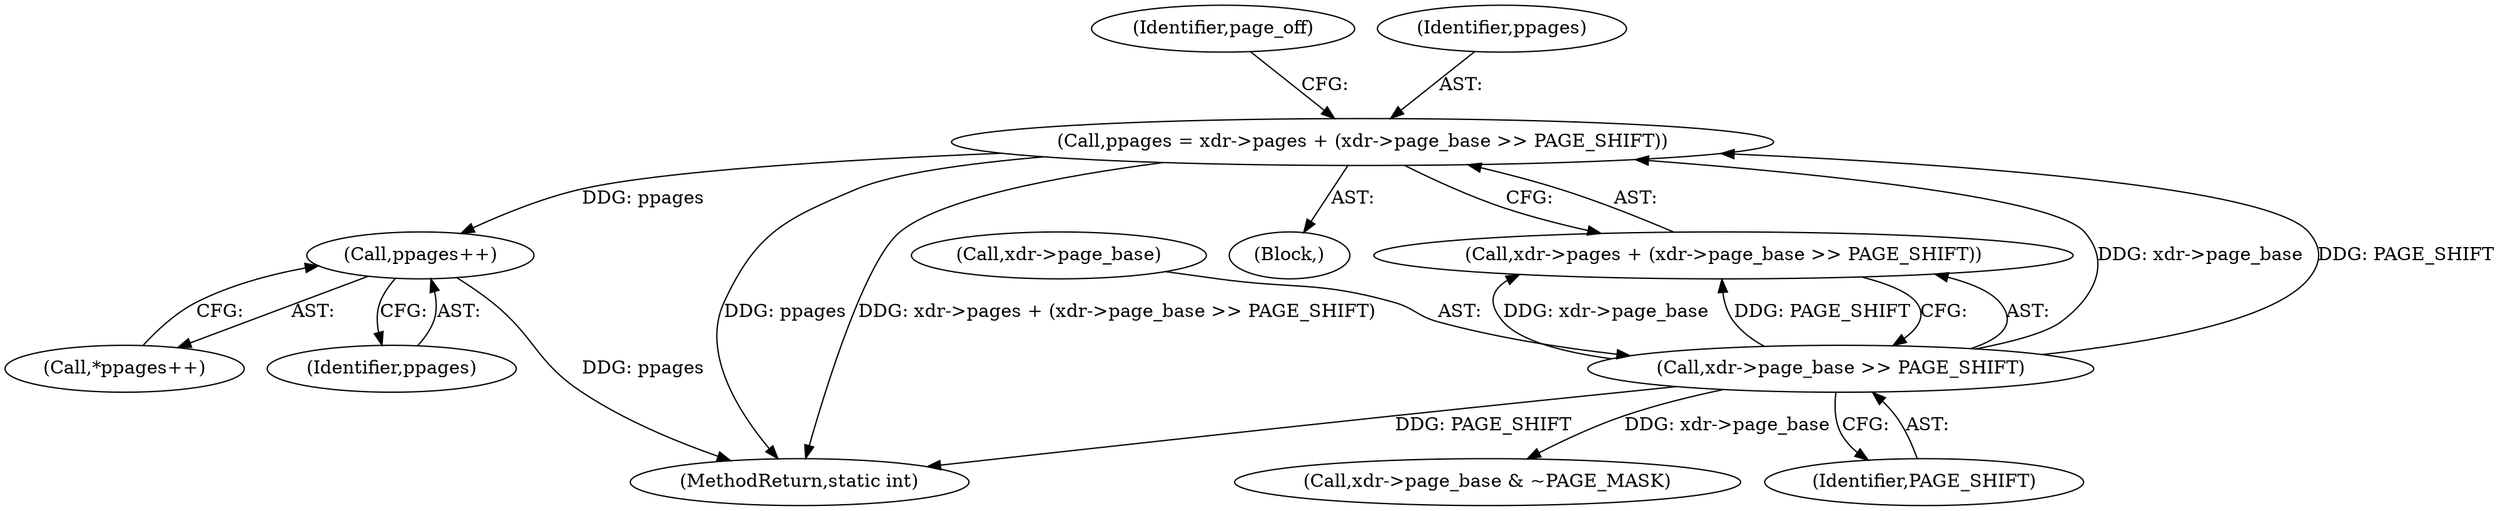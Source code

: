 digraph "0_linux_c70422f760c120480fee4de6c38804c72aa26bc1_35@pointer" {
"1000185" [label="(Call,ppages = xdr->pages + (xdr->page_base >> PAGE_SHIFT))"];
"1000191" [label="(Call,xdr->page_base >> PAGE_SHIFT)"];
"1000227" [label="(Call,ppages++)"];
"1000197" [label="(Identifier,page_off)"];
"1000226" [label="(Call,*ppages++)"];
"1000284" [label="(MethodReturn,static int)"];
"1000228" [label="(Identifier,ppages)"];
"1000192" [label="(Call,xdr->page_base)"];
"1000107" [label="(Block,)"];
"1000198" [label="(Call,xdr->page_base & ~PAGE_MASK)"];
"1000187" [label="(Call,xdr->pages + (xdr->page_base >> PAGE_SHIFT))"];
"1000191" [label="(Call,xdr->page_base >> PAGE_SHIFT)"];
"1000185" [label="(Call,ppages = xdr->pages + (xdr->page_base >> PAGE_SHIFT))"];
"1000186" [label="(Identifier,ppages)"];
"1000227" [label="(Call,ppages++)"];
"1000195" [label="(Identifier,PAGE_SHIFT)"];
"1000185" -> "1000107"  [label="AST: "];
"1000185" -> "1000187"  [label="CFG: "];
"1000186" -> "1000185"  [label="AST: "];
"1000187" -> "1000185"  [label="AST: "];
"1000197" -> "1000185"  [label="CFG: "];
"1000185" -> "1000284"  [label="DDG: ppages"];
"1000185" -> "1000284"  [label="DDG: xdr->pages + (xdr->page_base >> PAGE_SHIFT)"];
"1000191" -> "1000185"  [label="DDG: xdr->page_base"];
"1000191" -> "1000185"  [label="DDG: PAGE_SHIFT"];
"1000185" -> "1000227"  [label="DDG: ppages"];
"1000191" -> "1000187"  [label="AST: "];
"1000191" -> "1000195"  [label="CFG: "];
"1000192" -> "1000191"  [label="AST: "];
"1000195" -> "1000191"  [label="AST: "];
"1000187" -> "1000191"  [label="CFG: "];
"1000191" -> "1000284"  [label="DDG: PAGE_SHIFT"];
"1000191" -> "1000187"  [label="DDG: xdr->page_base"];
"1000191" -> "1000187"  [label="DDG: PAGE_SHIFT"];
"1000191" -> "1000198"  [label="DDG: xdr->page_base"];
"1000227" -> "1000226"  [label="AST: "];
"1000227" -> "1000228"  [label="CFG: "];
"1000228" -> "1000227"  [label="AST: "];
"1000226" -> "1000227"  [label="CFG: "];
"1000227" -> "1000284"  [label="DDG: ppages"];
}
